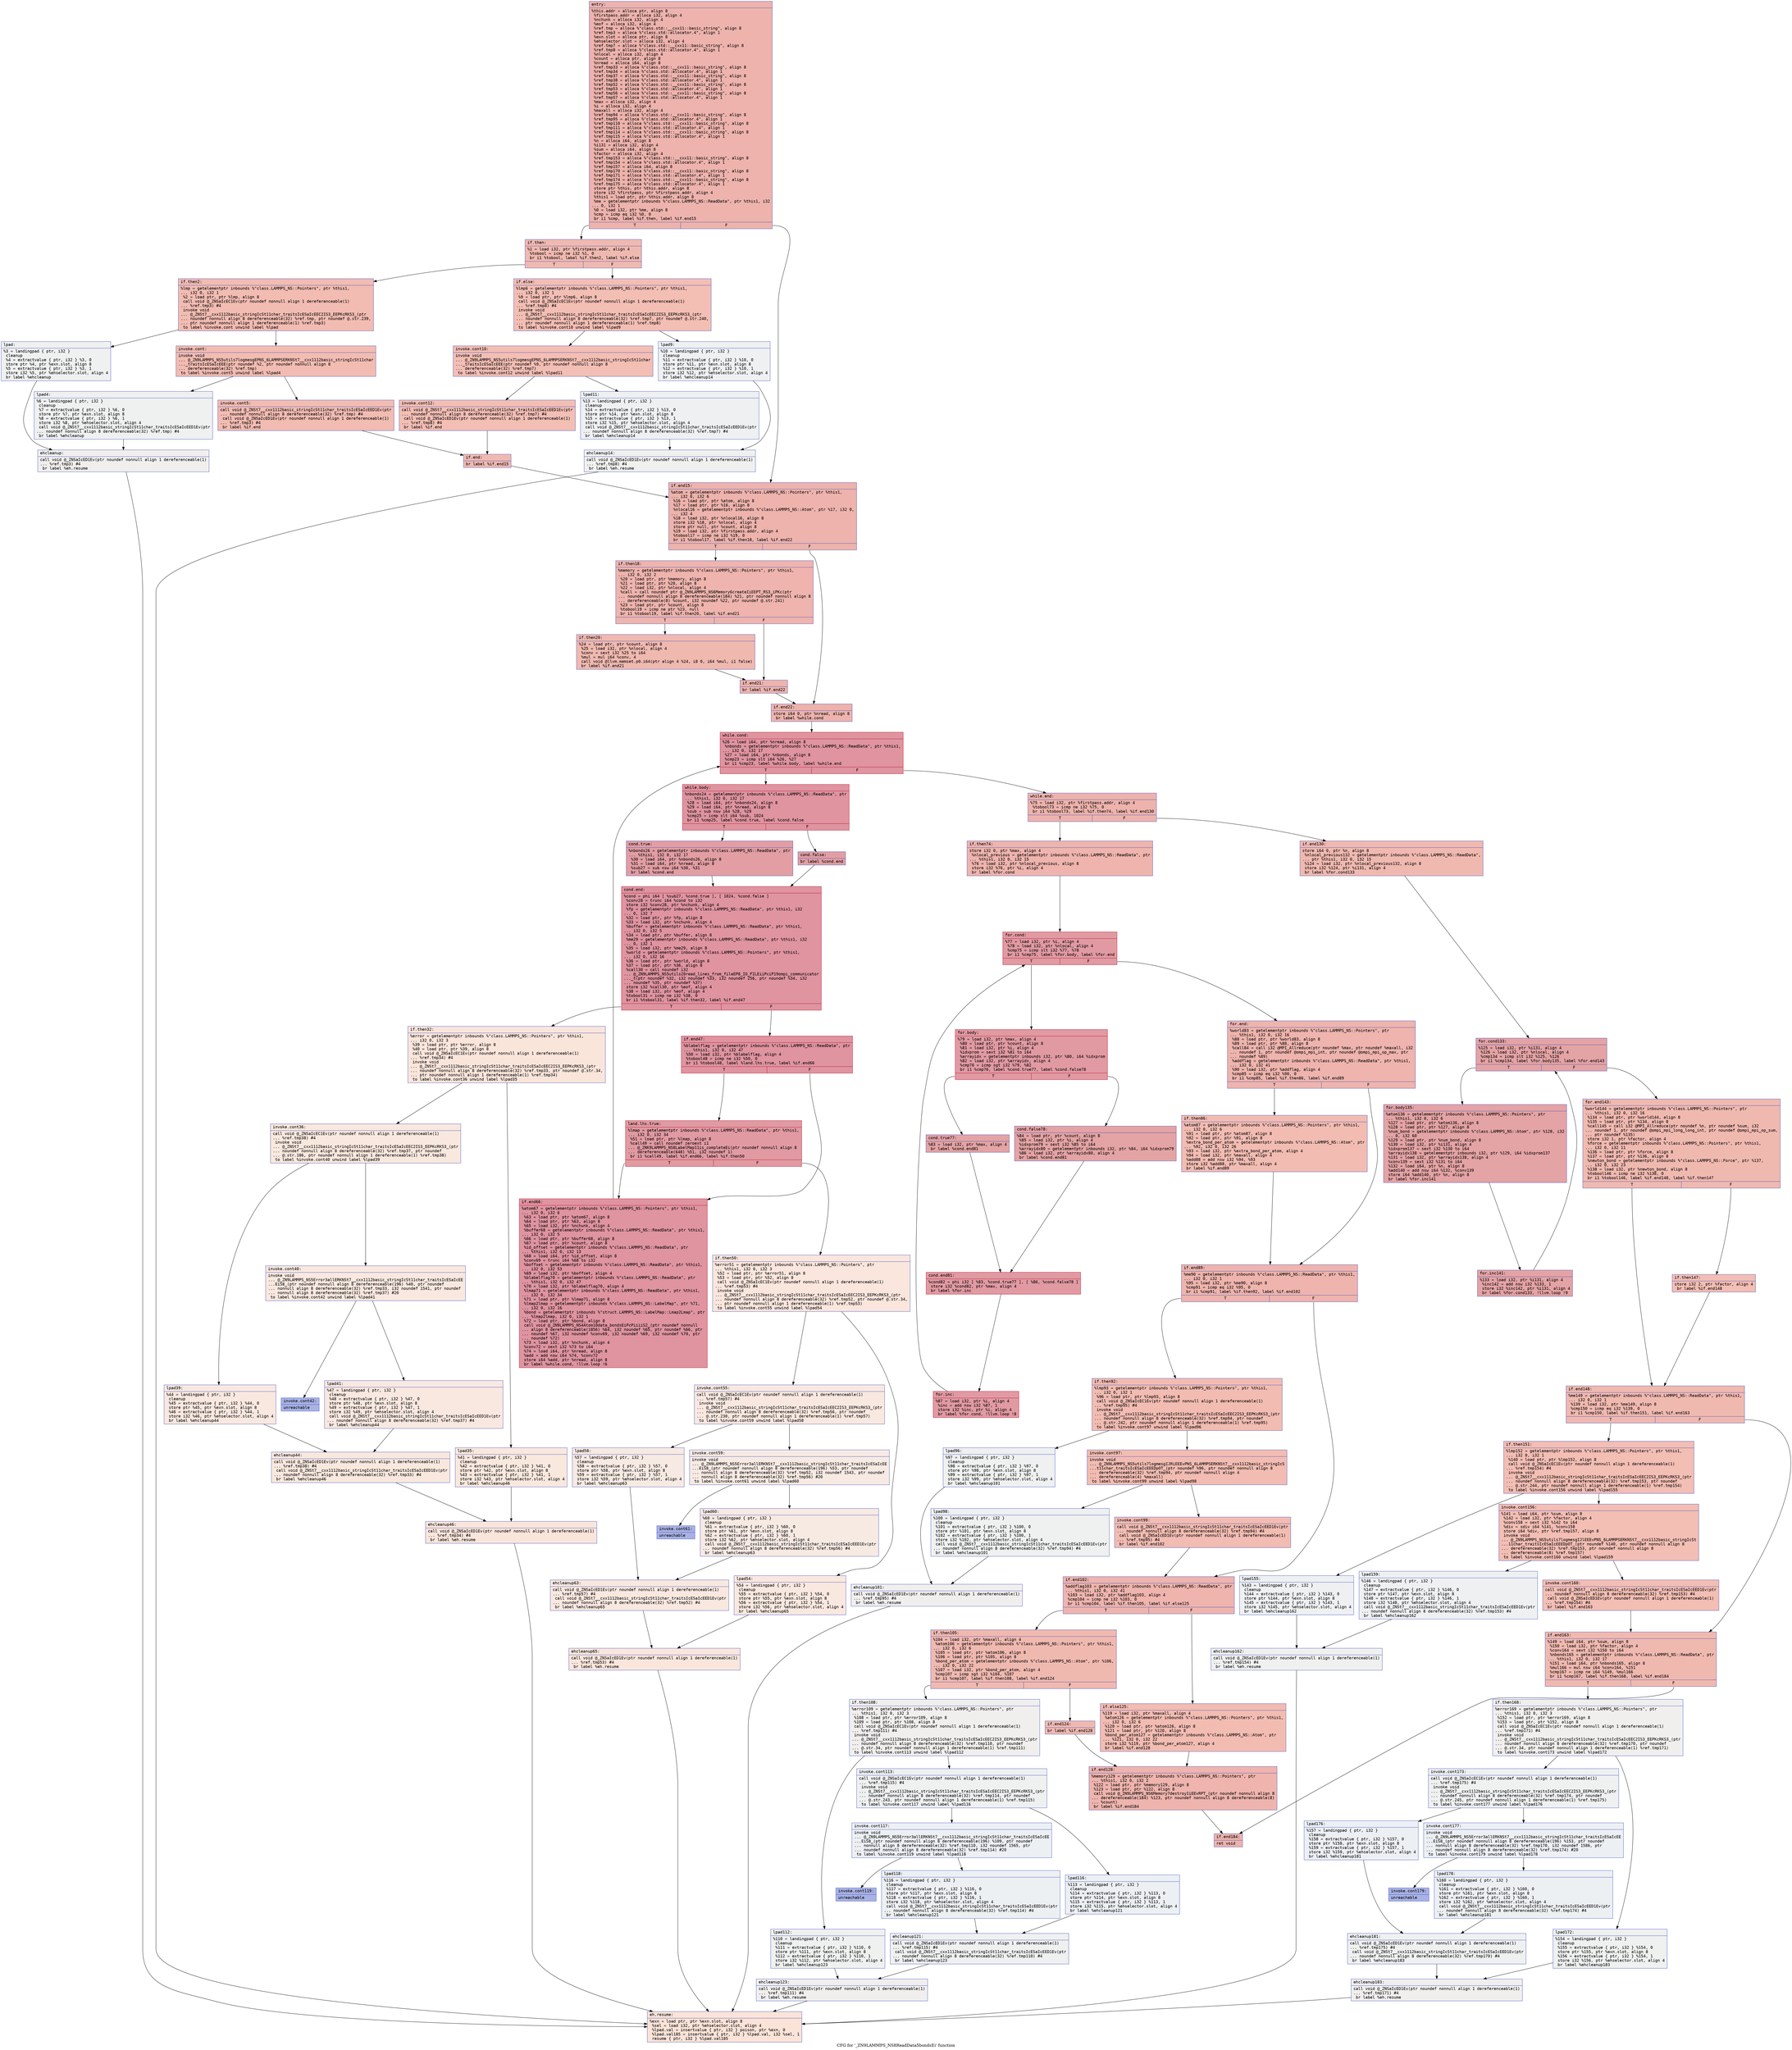 digraph "CFG for '_ZN9LAMMPS_NS8ReadData5bondsEi' function" {
	label="CFG for '_ZN9LAMMPS_NS8ReadData5bondsEi' function";

	Node0x55c7e07e74e0 [shape=record,color="#3d50c3ff", style=filled, fillcolor="#d6524470" fontname="Courier",label="{entry:\l|  %this.addr = alloca ptr, align 8\l  %firstpass.addr = alloca i32, align 4\l  %nchunk = alloca i32, align 4\l  %eof = alloca i32, align 4\l  %ref.tmp = alloca %\"class.std::__cxx11::basic_string\", align 8\l  %ref.tmp3 = alloca %\"class.std::allocator.4\", align 1\l  %exn.slot = alloca ptr, align 8\l  %ehselector.slot = alloca i32, align 4\l  %ref.tmp7 = alloca %\"class.std::__cxx11::basic_string\", align 8\l  %ref.tmp8 = alloca %\"class.std::allocator.4\", align 1\l  %nlocal = alloca i32, align 4\l  %count = alloca ptr, align 8\l  %nread = alloca i64, align 8\l  %ref.tmp33 = alloca %\"class.std::__cxx11::basic_string\", align 8\l  %ref.tmp34 = alloca %\"class.std::allocator.4\", align 1\l  %ref.tmp37 = alloca %\"class.std::__cxx11::basic_string\", align 8\l  %ref.tmp38 = alloca %\"class.std::allocator.4\", align 1\l  %ref.tmp52 = alloca %\"class.std::__cxx11::basic_string\", align 8\l  %ref.tmp53 = alloca %\"class.std::allocator.4\", align 1\l  %ref.tmp56 = alloca %\"class.std::__cxx11::basic_string\", align 8\l  %ref.tmp57 = alloca %\"class.std::allocator.4\", align 1\l  %max = alloca i32, align 4\l  %i = alloca i32, align 4\l  %maxall = alloca i32, align 4\l  %ref.tmp94 = alloca %\"class.std::__cxx11::basic_string\", align 8\l  %ref.tmp95 = alloca %\"class.std::allocator.4\", align 1\l  %ref.tmp110 = alloca %\"class.std::__cxx11::basic_string\", align 8\l  %ref.tmp111 = alloca %\"class.std::allocator.4\", align 1\l  %ref.tmp114 = alloca %\"class.std::__cxx11::basic_string\", align 8\l  %ref.tmp115 = alloca %\"class.std::allocator.4\", align 1\l  %n = alloca i64, align 8\l  %i131 = alloca i32, align 4\l  %sum = alloca i64, align 8\l  %factor = alloca i32, align 4\l  %ref.tmp153 = alloca %\"class.std::__cxx11::basic_string\", align 8\l  %ref.tmp154 = alloca %\"class.std::allocator.4\", align 1\l  %ref.tmp157 = alloca i64, align 8\l  %ref.tmp170 = alloca %\"class.std::__cxx11::basic_string\", align 8\l  %ref.tmp171 = alloca %\"class.std::allocator.4\", align 1\l  %ref.tmp174 = alloca %\"class.std::__cxx11::basic_string\", align 8\l  %ref.tmp175 = alloca %\"class.std::allocator.4\", align 1\l  store ptr %this, ptr %this.addr, align 8\l  store i32 %firstpass, ptr %firstpass.addr, align 4\l  %this1 = load ptr, ptr %this.addr, align 8\l  %me = getelementptr inbounds %\"class.LAMMPS_NS::ReadData\", ptr %this1, i32\l... 0, i32 1\l  %0 = load i32, ptr %me, align 8\l  %cmp = icmp eq i32 %0, 0\l  br i1 %cmp, label %if.then, label %if.end15\l|{<s0>T|<s1>F}}"];
	Node0x55c7e07e74e0:s0 -> Node0x55c7e07e98a0[tooltip="entry -> if.then\nProbability 37.50%" ];
	Node0x55c7e07e74e0:s1 -> Node0x55c7e07e9910[tooltip="entry -> if.end15\nProbability 62.50%" ];
	Node0x55c7e07e98a0 [shape=record,color="#3d50c3ff", style=filled, fillcolor="#de614d70" fontname="Courier",label="{if.then:\l|  %1 = load i32, ptr %firstpass.addr, align 4\l  %tobool = icmp ne i32 %1, 0\l  br i1 %tobool, label %if.then2, label %if.else\l|{<s0>T|<s1>F}}"];
	Node0x55c7e07e98a0:s0 -> Node0x55c7e07e8860[tooltip="if.then -> if.then2\nProbability 62.50%" ];
	Node0x55c7e07e98a0:s1 -> Node0x55c7e07e88e0[tooltip="if.then -> if.else\nProbability 37.50%" ];
	Node0x55c7e07e8860 [shape=record,color="#3d50c3ff", style=filled, fillcolor="#e1675170" fontname="Courier",label="{if.then2:\l|  %lmp = getelementptr inbounds %\"class.LAMMPS_NS::Pointers\", ptr %this1,\l... i32 0, i32 1\l  %2 = load ptr, ptr %lmp, align 8\l  call void @_ZNSaIcEC1Ev(ptr noundef nonnull align 1 dereferenceable(1)\l... %ref.tmp3) #4\l  invoke void\l... @_ZNSt7__cxx1112basic_stringIcSt11char_traitsIcESaIcEEC2IS3_EEPKcRKS3_(ptr\l... noundef nonnull align 8 dereferenceable(32) %ref.tmp, ptr noundef @.str.239,\l... ptr noundef nonnull align 1 dereferenceable(1) %ref.tmp3)\l          to label %invoke.cont unwind label %lpad\l}"];
	Node0x55c7e07e8860 -> Node0x55c7e07ea300[tooltip="if.then2 -> invoke.cont\nProbability 100.00%" ];
	Node0x55c7e07e8860 -> Node0x55c7e07ea350[tooltip="if.then2 -> lpad\nProbability 0.00%" ];
	Node0x55c7e07ea300 [shape=record,color="#3d50c3ff", style=filled, fillcolor="#e1675170" fontname="Courier",label="{invoke.cont:\l|  invoke void\l... @_ZN9LAMMPS_NS5utils7logmesgEPNS_6LAMMPSERKNSt7__cxx1112basic_stringIcSt11char\l..._traitsIcESaIcEEE(ptr noundef %2, ptr noundef nonnull align 8\l... dereferenceable(32) %ref.tmp)\l          to label %invoke.cont5 unwind label %lpad4\l}"];
	Node0x55c7e07ea300 -> Node0x55c7e07ea2b0[tooltip="invoke.cont -> invoke.cont5\nProbability 100.00%" ];
	Node0x55c7e07ea300 -> Node0x55c7e07ea610[tooltip="invoke.cont -> lpad4\nProbability 0.00%" ];
	Node0x55c7e07ea2b0 [shape=record,color="#3d50c3ff", style=filled, fillcolor="#e1675170" fontname="Courier",label="{invoke.cont5:\l|  call void @_ZNSt7__cxx1112basic_stringIcSt11char_traitsIcESaIcEED1Ev(ptr\l... noundef nonnull align 8 dereferenceable(32) %ref.tmp) #4\l  call void @_ZNSaIcED1Ev(ptr noundef nonnull align 1 dereferenceable(1)\l... %ref.tmp3) #4\l  br label %if.end\l}"];
	Node0x55c7e07ea2b0 -> Node0x55c7e07eaaa0[tooltip="invoke.cont5 -> if.end\nProbability 100.00%" ];
	Node0x55c7e07ea350 [shape=record,color="#3d50c3ff", style=filled, fillcolor="#dbdcde70" fontname="Courier",label="{lpad:\l|  %3 = landingpad \{ ptr, i32 \}\l          cleanup\l  %4 = extractvalue \{ ptr, i32 \} %3, 0\l  store ptr %4, ptr %exn.slot, align 8\l  %5 = extractvalue \{ ptr, i32 \} %3, 1\l  store i32 %5, ptr %ehselector.slot, align 4\l  br label %ehcleanup\l}"];
	Node0x55c7e07ea350 -> Node0x55c7e07eada0[tooltip="lpad -> ehcleanup\nProbability 100.00%" ];
	Node0x55c7e07ea610 [shape=record,color="#3d50c3ff", style=filled, fillcolor="#dbdcde70" fontname="Courier",label="{lpad4:\l|  %6 = landingpad \{ ptr, i32 \}\l          cleanup\l  %7 = extractvalue \{ ptr, i32 \} %6, 0\l  store ptr %7, ptr %exn.slot, align 8\l  %8 = extractvalue \{ ptr, i32 \} %6, 1\l  store i32 %8, ptr %ehselector.slot, align 4\l  call void @_ZNSt7__cxx1112basic_stringIcSt11char_traitsIcESaIcEED1Ev(ptr\l... noundef nonnull align 8 dereferenceable(32) %ref.tmp) #4\l  br label %ehcleanup\l}"];
	Node0x55c7e07ea610 -> Node0x55c7e07eada0[tooltip="lpad4 -> ehcleanup\nProbability 100.00%" ];
	Node0x55c7e07eada0 [shape=record,color="#3d50c3ff", style=filled, fillcolor="#e0dbd870" fontname="Courier",label="{ehcleanup:\l|  call void @_ZNSaIcED1Ev(ptr noundef nonnull align 1 dereferenceable(1)\l... %ref.tmp3) #4\l  br label %eh.resume\l}"];
	Node0x55c7e07eada0 -> Node0x55c7e07eb3b0[tooltip="ehcleanup -> eh.resume\nProbability 100.00%" ];
	Node0x55c7e07e88e0 [shape=record,color="#3d50c3ff", style=filled, fillcolor="#e36c5570" fontname="Courier",label="{if.else:\l|  %lmp6 = getelementptr inbounds %\"class.LAMMPS_NS::Pointers\", ptr %this1,\l... i32 0, i32 1\l  %9 = load ptr, ptr %lmp6, align 8\l  call void @_ZNSaIcEC1Ev(ptr noundef nonnull align 1 dereferenceable(1)\l... %ref.tmp8) #4\l  invoke void\l... @_ZNSt7__cxx1112basic_stringIcSt11char_traitsIcESaIcEEC2IS3_EEPKcRKS3_(ptr\l... noundef nonnull align 8 dereferenceable(32) %ref.tmp7, ptr noundef @.str.240,\l... ptr noundef nonnull align 1 dereferenceable(1) %ref.tmp8)\l          to label %invoke.cont10 unwind label %lpad9\l}"];
	Node0x55c7e07e88e0 -> Node0x55c7e07eb730[tooltip="if.else -> invoke.cont10\nProbability 100.00%" ];
	Node0x55c7e07e88e0 -> Node0x55c7e07eb7b0[tooltip="if.else -> lpad9\nProbability 0.00%" ];
	Node0x55c7e07eb730 [shape=record,color="#3d50c3ff", style=filled, fillcolor="#e36c5570" fontname="Courier",label="{invoke.cont10:\l|  invoke void\l... @_ZN9LAMMPS_NS5utils7logmesgEPNS_6LAMMPSERKNSt7__cxx1112basic_stringIcSt11char\l..._traitsIcESaIcEEE(ptr noundef %9, ptr noundef nonnull align 8\l... dereferenceable(32) %ref.tmp7)\l          to label %invoke.cont12 unwind label %lpad11\l}"];
	Node0x55c7e07eb730 -> Node0x55c7e07eb6e0[tooltip="invoke.cont10 -> invoke.cont12\nProbability 100.00%" ];
	Node0x55c7e07eb730 -> Node0x55c7e07ebab0[tooltip="invoke.cont10 -> lpad11\nProbability 0.00%" ];
	Node0x55c7e07eb6e0 [shape=record,color="#3d50c3ff", style=filled, fillcolor="#e36c5570" fontname="Courier",label="{invoke.cont12:\l|  call void @_ZNSt7__cxx1112basic_stringIcSt11char_traitsIcESaIcEED1Ev(ptr\l... noundef nonnull align 8 dereferenceable(32) %ref.tmp7) #4\l  call void @_ZNSaIcED1Ev(ptr noundef nonnull align 1 dereferenceable(1)\l... %ref.tmp8) #4\l  br label %if.end\l}"];
	Node0x55c7e07eb6e0 -> Node0x55c7e07eaaa0[tooltip="invoke.cont12 -> if.end\nProbability 100.00%" ];
	Node0x55c7e07eb7b0 [shape=record,color="#3d50c3ff", style=filled, fillcolor="#d9dce170" fontname="Courier",label="{lpad9:\l|  %10 = landingpad \{ ptr, i32 \}\l          cleanup\l  %11 = extractvalue \{ ptr, i32 \} %10, 0\l  store ptr %11, ptr %exn.slot, align 8\l  %12 = extractvalue \{ ptr, i32 \} %10, 1\l  store i32 %12, ptr %ehselector.slot, align 4\l  br label %ehcleanup14\l}"];
	Node0x55c7e07eb7b0 -> Node0x55c7e07ec1d0[tooltip="lpad9 -> ehcleanup14\nProbability 100.00%" ];
	Node0x55c7e07ebab0 [shape=record,color="#3d50c3ff", style=filled, fillcolor="#d9dce170" fontname="Courier",label="{lpad11:\l|  %13 = landingpad \{ ptr, i32 \}\l          cleanup\l  %14 = extractvalue \{ ptr, i32 \} %13, 0\l  store ptr %14, ptr %exn.slot, align 8\l  %15 = extractvalue \{ ptr, i32 \} %13, 1\l  store i32 %15, ptr %ehselector.slot, align 4\l  call void @_ZNSt7__cxx1112basic_stringIcSt11char_traitsIcESaIcEED1Ev(ptr\l... noundef nonnull align 8 dereferenceable(32) %ref.tmp7) #4\l  br label %ehcleanup14\l}"];
	Node0x55c7e07ebab0 -> Node0x55c7e07ec1d0[tooltip="lpad11 -> ehcleanup14\nProbability 100.00%" ];
	Node0x55c7e07ec1d0 [shape=record,color="#3d50c3ff", style=filled, fillcolor="#dedcdb70" fontname="Courier",label="{ehcleanup14:\l|  call void @_ZNSaIcED1Ev(ptr noundef nonnull align 1 dereferenceable(1)\l... %ref.tmp8) #4\l  br label %eh.resume\l}"];
	Node0x55c7e07ec1d0 -> Node0x55c7e07eb3b0[tooltip="ehcleanup14 -> eh.resume\nProbability 100.00%" ];
	Node0x55c7e07eaaa0 [shape=record,color="#3d50c3ff", style=filled, fillcolor="#de614d70" fontname="Courier",label="{if.end:\l|  br label %if.end15\l}"];
	Node0x55c7e07eaaa0 -> Node0x55c7e07e9910[tooltip="if.end -> if.end15\nProbability 100.00%" ];
	Node0x55c7e07e9910 [shape=record,color="#3d50c3ff", style=filled, fillcolor="#d6524470" fontname="Courier",label="{if.end15:\l|  %atom = getelementptr inbounds %\"class.LAMMPS_NS::Pointers\", ptr %this1,\l... i32 0, i32 6\l  %16 = load ptr, ptr %atom, align 8\l  %17 = load ptr, ptr %16, align 8\l  %nlocal16 = getelementptr inbounds %\"class.LAMMPS_NS::Atom\", ptr %17, i32 0,\l... i32 4\l  %18 = load i32, ptr %nlocal16, align 8\l  store i32 %18, ptr %nlocal, align 4\l  store ptr null, ptr %count, align 8\l  %19 = load i32, ptr %firstpass.addr, align 4\l  %tobool17 = icmp ne i32 %19, 0\l  br i1 %tobool17, label %if.then18, label %if.end22\l|{<s0>T|<s1>F}}"];
	Node0x55c7e07e9910:s0 -> Node0x55c7e07ecde0[tooltip="if.end15 -> if.then18\nProbability 62.50%" ];
	Node0x55c7e07e9910:s1 -> Node0x55c7e07ece60[tooltip="if.end15 -> if.end22\nProbability 37.50%" ];
	Node0x55c7e07ecde0 [shape=record,color="#3d50c3ff", style=filled, fillcolor="#d8564670" fontname="Courier",label="{if.then18:\l|  %memory = getelementptr inbounds %\"class.LAMMPS_NS::Pointers\", ptr %this1,\l... i32 0, i32 2\l  %20 = load ptr, ptr %memory, align 8\l  %21 = load ptr, ptr %20, align 8\l  %22 = load i32, ptr %nlocal, align 4\l  %call = call noundef ptr @_ZN9LAMMPS_NS6Memory6createIiEEPT_RS3_iPKc(ptr\l... noundef nonnull align 8 dereferenceable(184) %21, ptr noundef nonnull align 8\l... dereferenceable(8) %count, i32 noundef %22, ptr noundef @.str.241)\l  %23 = load ptr, ptr %count, align 8\l  %tobool19 = icmp ne ptr %23, null\l  br i1 %tobool19, label %if.then20, label %if.end21\l|{<s0>T|<s1>F}}"];
	Node0x55c7e07ecde0:s0 -> Node0x55c7e07ed580[tooltip="if.then18 -> if.then20\nProbability 62.50%" ];
	Node0x55c7e07ecde0:s1 -> Node0x55c7e07ed600[tooltip="if.then18 -> if.end21\nProbability 37.50%" ];
	Node0x55c7e07ed580 [shape=record,color="#3d50c3ff", style=filled, fillcolor="#de614d70" fontname="Courier",label="{if.then20:\l|  %24 = load ptr, ptr %count, align 8\l  %25 = load i32, ptr %nlocal, align 4\l  %conv = sext i32 %25 to i64\l  %mul = mul i64 %conv, 4\l  call void @llvm.memset.p0.i64(ptr align 4 %24, i8 0, i64 %mul, i1 false)\l  br label %if.end21\l}"];
	Node0x55c7e07ed580 -> Node0x55c7e07ed600[tooltip="if.then20 -> if.end21\nProbability 100.00%" ];
	Node0x55c7e07ed600 [shape=record,color="#3d50c3ff", style=filled, fillcolor="#d8564670" fontname="Courier",label="{if.end21:\l|  br label %if.end22\l}"];
	Node0x55c7e07ed600 -> Node0x55c7e07ece60[tooltip="if.end21 -> if.end22\nProbability 100.00%" ];
	Node0x55c7e07ece60 [shape=record,color="#3d50c3ff", style=filled, fillcolor="#d6524470" fontname="Courier",label="{if.end22:\l|  store i64 0, ptr %nread, align 8\l  br label %while.cond\l}"];
	Node0x55c7e07ece60 -> Node0x55c7e07eddf0[tooltip="if.end22 -> while.cond\nProbability 100.00%" ];
	Node0x55c7e07eddf0 [shape=record,color="#b70d28ff", style=filled, fillcolor="#b70d2870" fontname="Courier",label="{while.cond:\l|  %26 = load i64, ptr %nread, align 8\l  %nbonds = getelementptr inbounds %\"class.LAMMPS_NS::ReadData\", ptr %this1,\l... i32 0, i32 17\l  %27 = load i64, ptr %nbonds, align 8\l  %cmp23 = icmp slt i64 %26, %27\l  br i1 %cmp23, label %while.body, label %while.end\l|{<s0>T|<s1>F}}"];
	Node0x55c7e07eddf0:s0 -> Node0x55c7e07ee120[tooltip="while.cond -> while.body\nProbability 96.88%" ];
	Node0x55c7e07eddf0:s1 -> Node0x55c7e07ee170[tooltip="while.cond -> while.end\nProbability 3.12%" ];
	Node0x55c7e07ee120 [shape=record,color="#b70d28ff", style=filled, fillcolor="#b70d2870" fontname="Courier",label="{while.body:\l|  %nbonds24 = getelementptr inbounds %\"class.LAMMPS_NS::ReadData\", ptr\l... %this1, i32 0, i32 17\l  %28 = load i64, ptr %nbonds24, align 8\l  %29 = load i64, ptr %nread, align 8\l  %sub = sub nsw i64 %28, %29\l  %cmp25 = icmp slt i64 %sub, 1024\l  br i1 %cmp25, label %cond.true, label %cond.false\l|{<s0>T|<s1>F}}"];
	Node0x55c7e07ee120:s0 -> Node0x55c7e07ee5f0[tooltip="while.body -> cond.true\nProbability 50.00%" ];
	Node0x55c7e07ee120:s1 -> Node0x55c7e07ee670[tooltip="while.body -> cond.false\nProbability 50.00%" ];
	Node0x55c7e07ee5f0 [shape=record,color="#3d50c3ff", style=filled, fillcolor="#be242e70" fontname="Courier",label="{cond.true:\l|  %nbonds26 = getelementptr inbounds %\"class.LAMMPS_NS::ReadData\", ptr\l... %this1, i32 0, i32 17\l  %30 = load i64, ptr %nbonds26, align 8\l  %31 = load i64, ptr %nread, align 8\l  %sub27 = sub nsw i64 %30, %31\l  br label %cond.end\l}"];
	Node0x55c7e07ee5f0 -> Node0x55c7e07eeaa0[tooltip="cond.true -> cond.end\nProbability 100.00%" ];
	Node0x55c7e07ee670 [shape=record,color="#3d50c3ff", style=filled, fillcolor="#be242e70" fontname="Courier",label="{cond.false:\l|  br label %cond.end\l}"];
	Node0x55c7e07ee670 -> Node0x55c7e07eeaa0[tooltip="cond.false -> cond.end\nProbability 100.00%" ];
	Node0x55c7e07eeaa0 [shape=record,color="#b70d28ff", style=filled, fillcolor="#b70d2870" fontname="Courier",label="{cond.end:\l|  %cond = phi i64 [ %sub27, %cond.true ], [ 1024, %cond.false ]\l  %conv28 = trunc i64 %cond to i32\l  store i32 %conv28, ptr %nchunk, align 4\l  %fp = getelementptr inbounds %\"class.LAMMPS_NS::ReadData\", ptr %this1, i32\l... 0, i32 7\l  %32 = load ptr, ptr %fp, align 8\l  %33 = load i32, ptr %nchunk, align 4\l  %buffer = getelementptr inbounds %\"class.LAMMPS_NS::ReadData\", ptr %this1,\l... i32 0, i32 5\l  %34 = load ptr, ptr %buffer, align 8\l  %me29 = getelementptr inbounds %\"class.LAMMPS_NS::ReadData\", ptr %this1, i32\l... 0, i32 1\l  %35 = load i32, ptr %me29, align 8\l  %world = getelementptr inbounds %\"class.LAMMPS_NS::Pointers\", ptr %this1,\l... i32 0, i32 16\l  %36 = load ptr, ptr %world, align 8\l  %37 = load ptr, ptr %36, align 8\l  %call30 = call noundef i32\l... @_ZN9LAMMPS_NS5utils20read_lines_from_fileEP8_IO_FILEiiPciP19ompi_communicator\l..._t(ptr noundef %32, i32 noundef %33, i32 noundef 256, ptr noundef %34, i32\l... noundef %35, ptr noundef %37)\l  store i32 %call30, ptr %eof, align 4\l  %38 = load i32, ptr %eof, align 4\l  %tobool31 = icmp ne i32 %38, 0\l  br i1 %tobool31, label %if.then32, label %if.end47\l|{<s0>T|<s1>F}}"];
	Node0x55c7e07eeaa0:s0 -> Node0x55c7e07e9f00[tooltip="cond.end -> if.then32\nProbability 0.00%" ];
	Node0x55c7e07eeaa0:s1 -> Node0x55c7e07efef0[tooltip="cond.end -> if.end47\nProbability 100.00%" ];
	Node0x55c7e07e9f00 [shape=record,color="#3d50c3ff", style=filled, fillcolor="#f4c5ad70" fontname="Courier",label="{if.then32:\l|  %error = getelementptr inbounds %\"class.LAMMPS_NS::Pointers\", ptr %this1,\l... i32 0, i32 3\l  %39 = load ptr, ptr %error, align 8\l  %40 = load ptr, ptr %39, align 8\l  call void @_ZNSaIcEC1Ev(ptr noundef nonnull align 1 dereferenceable(1)\l... %ref.tmp34) #4\l  invoke void\l... @_ZNSt7__cxx1112basic_stringIcSt11char_traitsIcESaIcEEC2IS3_EEPKcRKS3_(ptr\l... noundef nonnull align 8 dereferenceable(32) %ref.tmp33, ptr noundef @.str.34,\l... ptr noundef nonnull align 1 dereferenceable(1) %ref.tmp34)\l          to label %invoke.cont36 unwind label %lpad35\l}"];
	Node0x55c7e07e9f00 -> Node0x55c7e07f0330[tooltip="if.then32 -> invoke.cont36\nProbability 50.00%" ];
	Node0x55c7e07e9f00 -> Node0x55c7e07f03b0[tooltip="if.then32 -> lpad35\nProbability 50.00%" ];
	Node0x55c7e07f0330 [shape=record,color="#3d50c3ff", style=filled, fillcolor="#f2cab570" fontname="Courier",label="{invoke.cont36:\l|  call void @_ZNSaIcEC1Ev(ptr noundef nonnull align 1 dereferenceable(1)\l... %ref.tmp38) #4\l  invoke void\l... @_ZNSt7__cxx1112basic_stringIcSt11char_traitsIcESaIcEEC2IS3_EEPKcRKS3_(ptr\l... noundef nonnull align 8 dereferenceable(32) %ref.tmp37, ptr noundef\l... @.str.186, ptr noundef nonnull align 1 dereferenceable(1) %ref.tmp38)\l          to label %invoke.cont40 unwind label %lpad39\l}"];
	Node0x55c7e07f0330 -> Node0x55c7e07f0730[tooltip="invoke.cont36 -> invoke.cont40\nProbability 50.00%" ];
	Node0x55c7e07f0330 -> Node0x55c7e07f0780[tooltip="invoke.cont36 -> lpad39\nProbability 50.00%" ];
	Node0x55c7e07f0730 [shape=record,color="#3d50c3ff", style=filled, fillcolor="#f1ccb870" fontname="Courier",label="{invoke.cont40:\l|  invoke void\l... @_ZN9LAMMPS_NS5Error3allERKNSt7__cxx1112basic_stringIcSt11char_traitsIcESaIcEE\l...EiS8_(ptr noundef nonnull align 8 dereferenceable(196) %40, ptr noundef\l... nonnull align 8 dereferenceable(32) %ref.tmp33, i32 noundef 1541, ptr noundef\l... nonnull align 8 dereferenceable(32) %ref.tmp37) #20\l          to label %invoke.cont42 unwind label %lpad41\l}"];
	Node0x55c7e07f0730 -> Node0x55c7e07f06e0[tooltip="invoke.cont40 -> invoke.cont42\nProbability 0.00%" ];
	Node0x55c7e07f0730 -> Node0x55c7e07f0aa0[tooltip="invoke.cont40 -> lpad41\nProbability 100.00%" ];
	Node0x55c7e07f06e0 [shape=record,color="#3d50c3ff", style=filled, fillcolor="#3d50c370" fontname="Courier",label="{invoke.cont42:\l|  unreachable\l}"];
	Node0x55c7e07f03b0 [shape=record,color="#3d50c3ff", style=filled, fillcolor="#f2cab570" fontname="Courier",label="{lpad35:\l|  %41 = landingpad \{ ptr, i32 \}\l          cleanup\l  %42 = extractvalue \{ ptr, i32 \} %41, 0\l  store ptr %42, ptr %exn.slot, align 8\l  %43 = extractvalue \{ ptr, i32 \} %41, 1\l  store i32 %43, ptr %ehselector.slot, align 4\l  br label %ehcleanup46\l}"];
	Node0x55c7e07f03b0 -> Node0x55c7e07f1060[tooltip="lpad35 -> ehcleanup46\nProbability 100.00%" ];
	Node0x55c7e07f0780 [shape=record,color="#3d50c3ff", style=filled, fillcolor="#f1ccb870" fontname="Courier",label="{lpad39:\l|  %44 = landingpad \{ ptr, i32 \}\l          cleanup\l  %45 = extractvalue \{ ptr, i32 \} %44, 0\l  store ptr %45, ptr %exn.slot, align 8\l  %46 = extractvalue \{ ptr, i32 \} %44, 1\l  store i32 %46, ptr %ehselector.slot, align 4\l  br label %ehcleanup44\l}"];
	Node0x55c7e07f0780 -> Node0x55c7e07f13b0[tooltip="lpad39 -> ehcleanup44\nProbability 100.00%" ];
	Node0x55c7e07f0aa0 [shape=record,color="#3d50c3ff", style=filled, fillcolor="#f1ccb870" fontname="Courier",label="{lpad41:\l|  %47 = landingpad \{ ptr, i32 \}\l          cleanup\l  %48 = extractvalue \{ ptr, i32 \} %47, 0\l  store ptr %48, ptr %exn.slot, align 8\l  %49 = extractvalue \{ ptr, i32 \} %47, 1\l  store i32 %49, ptr %ehselector.slot, align 4\l  call void @_ZNSt7__cxx1112basic_stringIcSt11char_traitsIcESaIcEED1Ev(ptr\l... noundef nonnull align 8 dereferenceable(32) %ref.tmp37) #4\l  br label %ehcleanup44\l}"];
	Node0x55c7e07f0aa0 -> Node0x55c7e07f13b0[tooltip="lpad41 -> ehcleanup44\nProbability 100.00%" ];
	Node0x55c7e07f13b0 [shape=record,color="#3d50c3ff", style=filled, fillcolor="#f2cab570" fontname="Courier",label="{ehcleanup44:\l|  call void @_ZNSaIcED1Ev(ptr noundef nonnull align 1 dereferenceable(1)\l... %ref.tmp38) #4\l  call void @_ZNSt7__cxx1112basic_stringIcSt11char_traitsIcESaIcEED1Ev(ptr\l... noundef nonnull align 8 dereferenceable(32) %ref.tmp33) #4\l  br label %ehcleanup46\l}"];
	Node0x55c7e07f13b0 -> Node0x55c7e07f1060[tooltip="ehcleanup44 -> ehcleanup46\nProbability 100.00%" ];
	Node0x55c7e07f1060 [shape=record,color="#3d50c3ff", style=filled, fillcolor="#f4c5ad70" fontname="Courier",label="{ehcleanup46:\l|  call void @_ZNSaIcED1Ev(ptr noundef nonnull align 1 dereferenceable(1)\l... %ref.tmp34) #4\l  br label %eh.resume\l}"];
	Node0x55c7e07f1060 -> Node0x55c7e07eb3b0[tooltip="ehcleanup46 -> eh.resume\nProbability 100.00%" ];
	Node0x55c7e07efef0 [shape=record,color="#b70d28ff", style=filled, fillcolor="#b70d2870" fontname="Courier",label="{if.end47:\l|  %blabelflag = getelementptr inbounds %\"class.LAMMPS_NS::ReadData\", ptr\l... %this1, i32 0, i32 47\l  %50 = load i32, ptr %blabelflag, align 4\l  %tobool48 = icmp ne i32 %50, 0\l  br i1 %tobool48, label %land.lhs.true, label %if.end66\l|{<s0>T|<s1>F}}"];
	Node0x55c7e07efef0:s0 -> Node0x55c7e07f26e0[tooltip="if.end47 -> land.lhs.true\nProbability 62.50%" ];
	Node0x55c7e07efef0:s1 -> Node0x55c7e07f2760[tooltip="if.end47 -> if.end66\nProbability 37.50%" ];
	Node0x55c7e07f26e0 [shape=record,color="#b70d28ff", style=filled, fillcolor="#bb1b2c70" fontname="Courier",label="{land.lhs.true:\l|  %lmap = getelementptr inbounds %\"class.LAMMPS_NS::ReadData\", ptr %this1,\l... i32 0, i32 34\l  %51 = load ptr, ptr %lmap, align 8\l  %call49 = call noundef zeroext i1\l... @_ZNK9LAMMPS_NS8LabelMap11is_completeEi(ptr noundef nonnull align 8\l... dereferenceable(648) %51, i32 noundef 1)\l  br i1 %call49, label %if.end66, label %if.then50\l|{<s0>T|<s1>F}}"];
	Node0x55c7e07f26e0:s0 -> Node0x55c7e07f2760[tooltip="land.lhs.true -> if.end66\nProbability 100.00%" ];
	Node0x55c7e07f26e0:s1 -> Node0x55c7e07f2b80[tooltip="land.lhs.true -> if.then50\nProbability 0.00%" ];
	Node0x55c7e07f2b80 [shape=record,color="#3d50c3ff", style=filled, fillcolor="#f3c7b170" fontname="Courier",label="{if.then50:\l|  %error51 = getelementptr inbounds %\"class.LAMMPS_NS::Pointers\", ptr\l... %this1, i32 0, i32 3\l  %52 = load ptr, ptr %error51, align 8\l  %53 = load ptr, ptr %52, align 8\l  call void @_ZNSaIcEC1Ev(ptr noundef nonnull align 1 dereferenceable(1)\l... %ref.tmp53) #4\l  invoke void\l... @_ZNSt7__cxx1112basic_stringIcSt11char_traitsIcESaIcEEC2IS3_EEPKcRKS3_(ptr\l... noundef nonnull align 8 dereferenceable(32) %ref.tmp52, ptr noundef @.str.34,\l... ptr noundef nonnull align 1 dereferenceable(1) %ref.tmp53)\l          to label %invoke.cont55 unwind label %lpad54\l}"];
	Node0x55c7e07f2b80 -> Node0x55c7e07f2fc0[tooltip="if.then50 -> invoke.cont55\nProbability 50.00%" ];
	Node0x55c7e07f2b80 -> Node0x55c7e07f3010[tooltip="if.then50 -> lpad54\nProbability 50.00%" ];
	Node0x55c7e07f2fc0 [shape=record,color="#3d50c3ff", style=filled, fillcolor="#f1ccb870" fontname="Courier",label="{invoke.cont55:\l|  call void @_ZNSaIcEC1Ev(ptr noundef nonnull align 1 dereferenceable(1)\l... %ref.tmp57) #4\l  invoke void\l... @_ZNSt7__cxx1112basic_stringIcSt11char_traitsIcESaIcEEC2IS3_EEPKcRKS3_(ptr\l... noundef nonnull align 8 dereferenceable(32) %ref.tmp56, ptr noundef\l... @.str.230, ptr noundef nonnull align 1 dereferenceable(1) %ref.tmp57)\l          to label %invoke.cont59 unwind label %lpad58\l}"];
	Node0x55c7e07f2fc0 -> Node0x55c7e07f3330[tooltip="invoke.cont55 -> invoke.cont59\nProbability 50.00%" ];
	Node0x55c7e07f2fc0 -> Node0x55c7e07f3380[tooltip="invoke.cont55 -> lpad58\nProbability 50.00%" ];
	Node0x55c7e07f3330 [shape=record,color="#3d50c3ff", style=filled, fillcolor="#eed0c070" fontname="Courier",label="{invoke.cont59:\l|  invoke void\l... @_ZN9LAMMPS_NS5Error3allERKNSt7__cxx1112basic_stringIcSt11char_traitsIcESaIcEE\l...EiS8_(ptr noundef nonnull align 8 dereferenceable(196) %53, ptr noundef\l... nonnull align 8 dereferenceable(32) %ref.tmp52, i32 noundef 1543, ptr noundef\l... nonnull align 8 dereferenceable(32) %ref.tmp56) #20\l          to label %invoke.cont61 unwind label %lpad60\l}"];
	Node0x55c7e07f3330 -> Node0x55c7e07f32e0[tooltip="invoke.cont59 -> invoke.cont61\nProbability 0.00%" ];
	Node0x55c7e07f3330 -> Node0x55c7e07f3640[tooltip="invoke.cont59 -> lpad60\nProbability 100.00%" ];
	Node0x55c7e07f32e0 [shape=record,color="#3d50c3ff", style=filled, fillcolor="#3d50c370" fontname="Courier",label="{invoke.cont61:\l|  unreachable\l}"];
	Node0x55c7e07f3010 [shape=record,color="#3d50c3ff", style=filled, fillcolor="#f1ccb870" fontname="Courier",label="{lpad54:\l|  %54 = landingpad \{ ptr, i32 \}\l          cleanup\l  %55 = extractvalue \{ ptr, i32 \} %54, 0\l  store ptr %55, ptr %exn.slot, align 8\l  %56 = extractvalue \{ ptr, i32 \} %54, 1\l  store i32 %56, ptr %ehselector.slot, align 4\l  br label %ehcleanup65\l}"];
	Node0x55c7e07f3010 -> Node0x55c7e07f3c00[tooltip="lpad54 -> ehcleanup65\nProbability 100.00%" ];
	Node0x55c7e07f3380 [shape=record,color="#3d50c3ff", style=filled, fillcolor="#eed0c070" fontname="Courier",label="{lpad58:\l|  %57 = landingpad \{ ptr, i32 \}\l          cleanup\l  %58 = extractvalue \{ ptr, i32 \} %57, 0\l  store ptr %58, ptr %exn.slot, align 8\l  %59 = extractvalue \{ ptr, i32 \} %57, 1\l  store i32 %59, ptr %ehselector.slot, align 4\l  br label %ehcleanup63\l}"];
	Node0x55c7e07f3380 -> Node0x55c7e07f3f50[tooltip="lpad58 -> ehcleanup63\nProbability 100.00%" ];
	Node0x55c7e07f3640 [shape=record,color="#3d50c3ff", style=filled, fillcolor="#eed0c070" fontname="Courier",label="{lpad60:\l|  %60 = landingpad \{ ptr, i32 \}\l          cleanup\l  %61 = extractvalue \{ ptr, i32 \} %60, 0\l  store ptr %61, ptr %exn.slot, align 8\l  %62 = extractvalue \{ ptr, i32 \} %60, 1\l  store i32 %62, ptr %ehselector.slot, align 4\l  call void @_ZNSt7__cxx1112basic_stringIcSt11char_traitsIcESaIcEED1Ev(ptr\l... noundef nonnull align 8 dereferenceable(32) %ref.tmp56) #4\l  br label %ehcleanup63\l}"];
	Node0x55c7e07f3640 -> Node0x55c7e07f3f50[tooltip="lpad60 -> ehcleanup63\nProbability 100.00%" ];
	Node0x55c7e07f3f50 [shape=record,color="#3d50c3ff", style=filled, fillcolor="#f1ccb870" fontname="Courier",label="{ehcleanup63:\l|  call void @_ZNSaIcED1Ev(ptr noundef nonnull align 1 dereferenceable(1)\l... %ref.tmp57) #4\l  call void @_ZNSt7__cxx1112basic_stringIcSt11char_traitsIcESaIcEED1Ev(ptr\l... noundef nonnull align 8 dereferenceable(32) %ref.tmp52) #4\l  br label %ehcleanup65\l}"];
	Node0x55c7e07f3f50 -> Node0x55c7e07f3c00[tooltip="ehcleanup63 -> ehcleanup65\nProbability 100.00%" ];
	Node0x55c7e07f3c00 [shape=record,color="#3d50c3ff", style=filled, fillcolor="#f3c7b170" fontname="Courier",label="{ehcleanup65:\l|  call void @_ZNSaIcED1Ev(ptr noundef nonnull align 1 dereferenceable(1)\l... %ref.tmp53) #4\l  br label %eh.resume\l}"];
	Node0x55c7e07f3c00 -> Node0x55c7e07eb3b0[tooltip="ehcleanup65 -> eh.resume\nProbability 100.00%" ];
	Node0x55c7e07f2760 [shape=record,color="#b70d28ff", style=filled, fillcolor="#b70d2870" fontname="Courier",label="{if.end66:\l|  %atom67 = getelementptr inbounds %\"class.LAMMPS_NS::Pointers\", ptr %this1,\l... i32 0, i32 6\l  %63 = load ptr, ptr %atom67, align 8\l  %64 = load ptr, ptr %63, align 8\l  %65 = load i32, ptr %nchunk, align 4\l  %buffer68 = getelementptr inbounds %\"class.LAMMPS_NS::ReadData\", ptr %this1,\l... i32 0, i32 5\l  %66 = load ptr, ptr %buffer68, align 8\l  %67 = load ptr, ptr %count, align 8\l  %id_offset = getelementptr inbounds %\"class.LAMMPS_NS::ReadData\", ptr\l... %this1, i32 0, i32 13\l  %68 = load i64, ptr %id_offset, align 8\l  %conv69 = trunc i64 %68 to i32\l  %boffset = getelementptr inbounds %\"class.LAMMPS_NS::ReadData\", ptr %this1,\l... i32 0, i32 53\l  %69 = load i32, ptr %boffset, align 4\l  %blabelflag70 = getelementptr inbounds %\"class.LAMMPS_NS::ReadData\", ptr\l... %this1, i32 0, i32 47\l  %70 = load i32, ptr %blabelflag70, align 4\l  %lmap71 = getelementptr inbounds %\"class.LAMMPS_NS::ReadData\", ptr %this1,\l... i32 0, i32 34\l  %71 = load ptr, ptr %lmap71, align 8\l  %lmap2lmap = getelementptr inbounds %\"class.LAMMPS_NS::LabelMap\", ptr %71,\l... i32 0, i32 16\l  %bond = getelementptr inbounds %\"struct.LAMMPS_NS::LabelMap::Lmap2Lmap\", ptr\l... %lmap2lmap, i32 0, i32 1\l  %72 = load ptr, ptr %bond, align 8\l  call void @_ZN9LAMMPS_NS4Atom10data_bondsEiPcPiiiiS2_(ptr noundef nonnull\l... align 8 dereferenceable(1856) %64, i32 noundef %65, ptr noundef %66, ptr\l... noundef %67, i32 noundef %conv69, i32 noundef %69, i32 noundef %70, ptr\l... noundef %72)\l  %73 = load i32, ptr %nchunk, align 4\l  %conv72 = sext i32 %73 to i64\l  %74 = load i64, ptr %nread, align 8\l  %add = add nsw i64 %74, %conv72\l  store i64 %add, ptr %nread, align 8\l  br label %while.cond, !llvm.loop !6\l}"];
	Node0x55c7e07f2760 -> Node0x55c7e07eddf0[tooltip="if.end66 -> while.cond\nProbability 100.00%" ];
	Node0x55c7e07ee170 [shape=record,color="#3d50c3ff", style=filled, fillcolor="#d6524470" fontname="Courier",label="{while.end:\l|  %75 = load i32, ptr %firstpass.addr, align 4\l  %tobool73 = icmp ne i32 %75, 0\l  br i1 %tobool73, label %if.then74, label %if.end130\l|{<s0>T|<s1>F}}"];
	Node0x55c7e07ee170:s0 -> Node0x55c7e07f5d20[tooltip="while.end -> if.then74\nProbability 62.50%" ];
	Node0x55c7e07ee170:s1 -> Node0x55c7e07f5da0[tooltip="while.end -> if.end130\nProbability 37.50%" ];
	Node0x55c7e07f5d20 [shape=record,color="#3d50c3ff", style=filled, fillcolor="#d8564670" fontname="Courier",label="{if.then74:\l|  store i32 0, ptr %max, align 4\l  %nlocal_previous = getelementptr inbounds %\"class.LAMMPS_NS::ReadData\", ptr\l... %this1, i32 0, i32 15\l  %76 = load i32, ptr %nlocal_previous, align 8\l  store i32 %76, ptr %i, align 4\l  br label %for.cond\l}"];
	Node0x55c7e07f5d20 -> Node0x55c7e07f61b0[tooltip="if.then74 -> for.cond\nProbability 100.00%" ];
	Node0x55c7e07f61b0 [shape=record,color="#b70d28ff", style=filled, fillcolor="#bb1b2c70" fontname="Courier",label="{for.cond:\l|  %77 = load i32, ptr %i, align 4\l  %78 = load i32, ptr %nlocal, align 4\l  %cmp75 = icmp slt i32 %77, %78\l  br i1 %cmp75, label %for.body, label %for.end\l|{<s0>T|<s1>F}}"];
	Node0x55c7e07f61b0:s0 -> Node0x55c7e07f6420[tooltip="for.cond -> for.body\nProbability 96.88%" ];
	Node0x55c7e07f61b0:s1 -> Node0x55c7e07f64a0[tooltip="for.cond -> for.end\nProbability 3.12%" ];
	Node0x55c7e07f6420 [shape=record,color="#b70d28ff", style=filled, fillcolor="#bb1b2c70" fontname="Courier",label="{for.body:\l|  %79 = load i32, ptr %max, align 4\l  %80 = load ptr, ptr %count, align 8\l  %81 = load i32, ptr %i, align 4\l  %idxprom = sext i32 %81 to i64\l  %arrayidx = getelementptr inbounds i32, ptr %80, i64 %idxprom\l  %82 = load i32, ptr %arrayidx, align 4\l  %cmp76 = icmp sgt i32 %79, %82\l  br i1 %cmp76, label %cond.true77, label %cond.false78\l|{<s0>T|<s1>F}}"];
	Node0x55c7e07f6420:s0 -> Node0x55c7e07f69d0[tooltip="for.body -> cond.true77\nProbability 50.00%" ];
	Node0x55c7e07f6420:s1 -> Node0x55c7e07f6a50[tooltip="for.body -> cond.false78\nProbability 50.00%" ];
	Node0x55c7e07f69d0 [shape=record,color="#3d50c3ff", style=filled, fillcolor="#c32e3170" fontname="Courier",label="{cond.true77:\l|  %83 = load i32, ptr %max, align 4\l  br label %cond.end81\l}"];
	Node0x55c7e07f69d0 -> Node0x55c7e07f6c00[tooltip="cond.true77 -> cond.end81\nProbability 100.00%" ];
	Node0x55c7e07f6a50 [shape=record,color="#3d50c3ff", style=filled, fillcolor="#c32e3170" fontname="Courier",label="{cond.false78:\l|  %84 = load ptr, ptr %count, align 8\l  %85 = load i32, ptr %i, align 4\l  %idxprom79 = sext i32 %85 to i64\l  %arrayidx80 = getelementptr inbounds i32, ptr %84, i64 %idxprom79\l  %86 = load i32, ptr %arrayidx80, align 4\l  br label %cond.end81\l}"];
	Node0x55c7e07f6a50 -> Node0x55c7e07f6c00[tooltip="cond.false78 -> cond.end81\nProbability 100.00%" ];
	Node0x55c7e07f6c00 [shape=record,color="#b70d28ff", style=filled, fillcolor="#bb1b2c70" fontname="Courier",label="{cond.end81:\l|  %cond82 = phi i32 [ %83, %cond.true77 ], [ %86, %cond.false78 ]\l  store i32 %cond82, ptr %max, align 4\l  br label %for.inc\l}"];
	Node0x55c7e07f6c00 -> Node0x55c7e07f7110[tooltip="cond.end81 -> for.inc\nProbability 100.00%" ];
	Node0x55c7e07f7110 [shape=record,color="#b70d28ff", style=filled, fillcolor="#bb1b2c70" fontname="Courier",label="{for.inc:\l|  %87 = load i32, ptr %i, align 4\l  %inc = add nsw i32 %87, 1\l  store i32 %inc, ptr %i, align 4\l  br label %for.cond, !llvm.loop !8\l}"];
	Node0x55c7e07f7110 -> Node0x55c7e07f61b0[tooltip="for.inc -> for.cond\nProbability 100.00%" ];
	Node0x55c7e07f64a0 [shape=record,color="#3d50c3ff", style=filled, fillcolor="#d8564670" fontname="Courier",label="{for.end:\l|  %world83 = getelementptr inbounds %\"class.LAMMPS_NS::Pointers\", ptr\l... %this1, i32 0, i32 16\l  %88 = load ptr, ptr %world83, align 8\l  %89 = load ptr, ptr %88, align 8\l  %call84 = call i32 @MPI_Allreduce(ptr noundef %max, ptr noundef %maxall, i32\l... noundef 1, ptr noundef @ompi_mpi_int, ptr noundef @ompi_mpi_op_max, ptr\l... noundef %89)\l  %addflag = getelementptr inbounds %\"class.LAMMPS_NS::ReadData\", ptr %this1,\l... i32 0, i32 41\l  %90 = load i32, ptr %addflag, align 4\l  %cmp85 = icmp eq i32 %90, 0\l  br i1 %cmp85, label %if.then86, label %if.end89\l|{<s0>T|<s1>F}}"];
	Node0x55c7e07f64a0:s0 -> Node0x55c7e07f7bb0[tooltip="for.end -> if.then86\nProbability 37.50%" ];
	Node0x55c7e07f64a0:s1 -> Node0x55c7e07f7c00[tooltip="for.end -> if.end89\nProbability 62.50%" ];
	Node0x55c7e07f7bb0 [shape=record,color="#3d50c3ff", style=filled, fillcolor="#e1675170" fontname="Courier",label="{if.then86:\l|  %atom87 = getelementptr inbounds %\"class.LAMMPS_NS::Pointers\", ptr %this1,\l... i32 0, i32 6\l  %91 = load ptr, ptr %atom87, align 8\l  %92 = load ptr, ptr %91, align 8\l  %extra_bond_per_atom = getelementptr inbounds %\"class.LAMMPS_NS::Atom\", ptr\l... %92, i32 0, i32 26\l  %93 = load i32, ptr %extra_bond_per_atom, align 4\l  %94 = load i32, ptr %maxall, align 4\l  %add88 = add nsw i32 %94, %93\l  store i32 %add88, ptr %maxall, align 4\l  br label %if.end89\l}"];
	Node0x55c7e07f7bb0 -> Node0x55c7e07f7c00[tooltip="if.then86 -> if.end89\nProbability 100.00%" ];
	Node0x55c7e07f7c00 [shape=record,color="#3d50c3ff", style=filled, fillcolor="#d8564670" fontname="Courier",label="{if.end89:\l|  %me90 = getelementptr inbounds %\"class.LAMMPS_NS::ReadData\", ptr %this1,\l... i32 0, i32 1\l  %95 = load i32, ptr %me90, align 8\l  %cmp91 = icmp eq i32 %95, 0\l  br i1 %cmp91, label %if.then92, label %if.end102\l|{<s0>T|<s1>F}}"];
	Node0x55c7e07f7c00:s0 -> Node0x55c7e07f1540[tooltip="if.end89 -> if.then92\nProbability 37.50%" ];
	Node0x55c7e07f7c00:s1 -> Node0x55c7e07f1590[tooltip="if.end89 -> if.end102\nProbability 62.50%" ];
	Node0x55c7e07f1540 [shape=record,color="#3d50c3ff", style=filled, fillcolor="#e1675170" fontname="Courier",label="{if.then92:\l|  %lmp93 = getelementptr inbounds %\"class.LAMMPS_NS::Pointers\", ptr %this1,\l... i32 0, i32 1\l  %96 = load ptr, ptr %lmp93, align 8\l  call void @_ZNSaIcEC1Ev(ptr noundef nonnull align 1 dereferenceable(1)\l... %ref.tmp95) #4\l  invoke void\l... @_ZNSt7__cxx1112basic_stringIcSt11char_traitsIcESaIcEEC2IS3_EEPKcRKS3_(ptr\l... noundef nonnull align 8 dereferenceable(32) %ref.tmp94, ptr noundef\l... @.str.242, ptr noundef nonnull align 1 dereferenceable(1) %ref.tmp95)\l          to label %invoke.cont97 unwind label %lpad96\l}"];
	Node0x55c7e07f1540 -> Node0x55c7e07f1970[tooltip="if.then92 -> invoke.cont97\nProbability 100.00%" ];
	Node0x55c7e07f1540 -> Node0x55c7e07f19c0[tooltip="if.then92 -> lpad96\nProbability 0.00%" ];
	Node0x55c7e07f1970 [shape=record,color="#3d50c3ff", style=filled, fillcolor="#e1675170" fontname="Courier",label="{invoke.cont97:\l|  invoke void\l... @_ZN9LAMMPS_NS5utils7logmesgIJRiEEEvPNS_6LAMMPSERKNSt7__cxx1112basic_stringIcS\l...t11char_traitsIcESaIcEEEDpOT_(ptr noundef %96, ptr noundef nonnull align 8\l... dereferenceable(32) %ref.tmp94, ptr noundef nonnull align 4\l... dereferenceable(4) %maxall)\l          to label %invoke.cont99 unwind label %lpad98\l}"];
	Node0x55c7e07f1970 -> Node0x55c7e07f1920[tooltip="invoke.cont97 -> invoke.cont99\nProbability 100.00%" ];
	Node0x55c7e07f1970 -> Node0x55c7e07f1c50[tooltip="invoke.cont97 -> lpad98\nProbability 0.00%" ];
	Node0x55c7e07f1920 [shape=record,color="#3d50c3ff", style=filled, fillcolor="#e1675170" fontname="Courier",label="{invoke.cont99:\l|  call void @_ZNSt7__cxx1112basic_stringIcSt11char_traitsIcESaIcEED1Ev(ptr\l... noundef nonnull align 8 dereferenceable(32) %ref.tmp94) #4\l  call void @_ZNSaIcED1Ev(ptr noundef nonnull align 1 dereferenceable(1)\l... %ref.tmp95) #4\l  br label %if.end102\l}"];
	Node0x55c7e07f1920 -> Node0x55c7e07f1590[tooltip="invoke.cont99 -> if.end102\nProbability 100.00%" ];
	Node0x55c7e07f19c0 [shape=record,color="#3d50c3ff", style=filled, fillcolor="#dbdcde70" fontname="Courier",label="{lpad96:\l|  %97 = landingpad \{ ptr, i32 \}\l          cleanup\l  %98 = extractvalue \{ ptr, i32 \} %97, 0\l  store ptr %98, ptr %exn.slot, align 8\l  %99 = extractvalue \{ ptr, i32 \} %97, 1\l  store i32 %99, ptr %ehselector.slot, align 4\l  br label %ehcleanup101\l}"];
	Node0x55c7e07f19c0 -> Node0x55c7e07f9d90[tooltip="lpad96 -> ehcleanup101\nProbability 100.00%" ];
	Node0x55c7e07f1c50 [shape=record,color="#3d50c3ff", style=filled, fillcolor="#dbdcde70" fontname="Courier",label="{lpad98:\l|  %100 = landingpad \{ ptr, i32 \}\l          cleanup\l  %101 = extractvalue \{ ptr, i32 \} %100, 0\l  store ptr %101, ptr %exn.slot, align 8\l  %102 = extractvalue \{ ptr, i32 \} %100, 1\l  store i32 %102, ptr %ehselector.slot, align 4\l  call void @_ZNSt7__cxx1112basic_stringIcSt11char_traitsIcESaIcEED1Ev(ptr\l... noundef nonnull align 8 dereferenceable(32) %ref.tmp94) #4\l  br label %ehcleanup101\l}"];
	Node0x55c7e07f1c50 -> Node0x55c7e07f9d90[tooltip="lpad98 -> ehcleanup101\nProbability 100.00%" ];
	Node0x55c7e07f9d90 [shape=record,color="#3d50c3ff", style=filled, fillcolor="#e0dbd870" fontname="Courier",label="{ehcleanup101:\l|  call void @_ZNSaIcED1Ev(ptr noundef nonnull align 1 dereferenceable(1)\l... %ref.tmp95) #4\l  br label %eh.resume\l}"];
	Node0x55c7e07f9d90 -> Node0x55c7e07eb3b0[tooltip="ehcleanup101 -> eh.resume\nProbability 100.00%" ];
	Node0x55c7e07f1590 [shape=record,color="#3d50c3ff", style=filled, fillcolor="#d8564670" fontname="Courier",label="{if.end102:\l|  %addflag103 = getelementptr inbounds %\"class.LAMMPS_NS::ReadData\", ptr\l... %this1, i32 0, i32 41\l  %103 = load i32, ptr %addflag103, align 4\l  %cmp104 = icmp ne i32 %103, 0\l  br i1 %cmp104, label %if.then105, label %if.else125\l|{<s0>T|<s1>F}}"];
	Node0x55c7e07f1590:s0 -> Node0x55c7e07fa570[tooltip="if.end102 -> if.then105\nProbability 62.50%" ];
	Node0x55c7e07f1590:s1 -> Node0x55c7e07fa5f0[tooltip="if.end102 -> if.else125\nProbability 37.50%" ];
	Node0x55c7e07fa570 [shape=record,color="#3d50c3ff", style=filled, fillcolor="#de614d70" fontname="Courier",label="{if.then105:\l|  %104 = load i32, ptr %maxall, align 4\l  %atom106 = getelementptr inbounds %\"class.LAMMPS_NS::Pointers\", ptr %this1,\l... i32 0, i32 6\l  %105 = load ptr, ptr %atom106, align 8\l  %106 = load ptr, ptr %105, align 8\l  %bond_per_atom = getelementptr inbounds %\"class.LAMMPS_NS::Atom\", ptr %106,\l... i32 0, i32 22\l  %107 = load i32, ptr %bond_per_atom, align 4\l  %cmp107 = icmp sgt i32 %104, %107\l  br i1 %cmp107, label %if.then108, label %if.end124\l|{<s0>T|<s1>F}}"];
	Node0x55c7e07fa570:s0 -> Node0x55c7e07faba0[tooltip="if.then105 -> if.then108\nProbability 0.00%" ];
	Node0x55c7e07fa570:s1 -> Node0x55c7e07fac20[tooltip="if.then105 -> if.end124\nProbability 100.00%" ];
	Node0x55c7e07faba0 [shape=record,color="#3d50c3ff", style=filled, fillcolor="#e0dbd870" fontname="Courier",label="{if.then108:\l|  %error109 = getelementptr inbounds %\"class.LAMMPS_NS::Pointers\", ptr\l... %this1, i32 0, i32 3\l  %108 = load ptr, ptr %error109, align 8\l  %109 = load ptr, ptr %108, align 8\l  call void @_ZNSaIcEC1Ev(ptr noundef nonnull align 1 dereferenceable(1)\l... %ref.tmp111) #4\l  invoke void\l... @_ZNSt7__cxx1112basic_stringIcSt11char_traitsIcESaIcEEC2IS3_EEPKcRKS3_(ptr\l... noundef nonnull align 8 dereferenceable(32) %ref.tmp110, ptr noundef\l... @.str.34, ptr noundef nonnull align 1 dereferenceable(1) %ref.tmp111)\l          to label %invoke.cont113 unwind label %lpad112\l}"];
	Node0x55c7e07faba0 -> Node0x55c7e07fb120[tooltip="if.then108 -> invoke.cont113\nProbability 50.00%" ];
	Node0x55c7e07faba0 -> Node0x55c7e07fb1a0[tooltip="if.then108 -> lpad112\nProbability 50.00%" ];
	Node0x55c7e07fb120 [shape=record,color="#3d50c3ff", style=filled, fillcolor="#dbdcde70" fontname="Courier",label="{invoke.cont113:\l|  call void @_ZNSaIcEC1Ev(ptr noundef nonnull align 1 dereferenceable(1)\l... %ref.tmp115) #4\l  invoke void\l... @_ZNSt7__cxx1112basic_stringIcSt11char_traitsIcESaIcEEC2IS3_EEPKcRKS3_(ptr\l... noundef nonnull align 8 dereferenceable(32) %ref.tmp114, ptr noundef\l... @.str.243, ptr noundef nonnull align 1 dereferenceable(1) %ref.tmp115)\l          to label %invoke.cont117 unwind label %lpad116\l}"];
	Node0x55c7e07fb120 -> Node0x55c7e07fb520[tooltip="invoke.cont113 -> invoke.cont117\nProbability 50.00%" ];
	Node0x55c7e07fb120 -> Node0x55c7e07fb570[tooltip="invoke.cont113 -> lpad116\nProbability 50.00%" ];
	Node0x55c7e07fb520 [shape=record,color="#3d50c3ff", style=filled, fillcolor="#d6dce470" fontname="Courier",label="{invoke.cont117:\l|  invoke void\l... @_ZN9LAMMPS_NS5Error3allERKNSt7__cxx1112basic_stringIcSt11char_traitsIcESaIcEE\l...EiS8_(ptr noundef nonnull align 8 dereferenceable(196) %109, ptr noundef\l... nonnull align 8 dereferenceable(32) %ref.tmp110, i32 noundef 1565, ptr\l... noundef nonnull align 8 dereferenceable(32) %ref.tmp114) #20\l          to label %invoke.cont119 unwind label %lpad118\l}"];
	Node0x55c7e07fb520 -> Node0x55c7e07fb4d0[tooltip="invoke.cont117 -> invoke.cont119\nProbability 0.00%" ];
	Node0x55c7e07fb520 -> Node0x55c7e07fb890[tooltip="invoke.cont117 -> lpad118\nProbability 100.00%" ];
	Node0x55c7e07fb4d0 [shape=record,color="#3d50c3ff", style=filled, fillcolor="#3d50c370" fontname="Courier",label="{invoke.cont119:\l|  unreachable\l}"];
	Node0x55c7e07fb1a0 [shape=record,color="#3d50c3ff", style=filled, fillcolor="#dbdcde70" fontname="Courier",label="{lpad112:\l|  %110 = landingpad \{ ptr, i32 \}\l          cleanup\l  %111 = extractvalue \{ ptr, i32 \} %110, 0\l  store ptr %111, ptr %exn.slot, align 8\l  %112 = extractvalue \{ ptr, i32 \} %110, 1\l  store i32 %112, ptr %ehselector.slot, align 4\l  br label %ehcleanup123\l}"];
	Node0x55c7e07fb1a0 -> Node0x55c7e07fbe50[tooltip="lpad112 -> ehcleanup123\nProbability 100.00%" ];
	Node0x55c7e07fb570 [shape=record,color="#3d50c3ff", style=filled, fillcolor="#d6dce470" fontname="Courier",label="{lpad116:\l|  %113 = landingpad \{ ptr, i32 \}\l          cleanup\l  %114 = extractvalue \{ ptr, i32 \} %113, 0\l  store ptr %114, ptr %exn.slot, align 8\l  %115 = extractvalue \{ ptr, i32 \} %113, 1\l  store i32 %115, ptr %ehselector.slot, align 4\l  br label %ehcleanup121\l}"];
	Node0x55c7e07fb570 -> Node0x55c7e07fc1a0[tooltip="lpad116 -> ehcleanup121\nProbability 100.00%" ];
	Node0x55c7e07fb890 [shape=record,color="#3d50c3ff", style=filled, fillcolor="#d6dce470" fontname="Courier",label="{lpad118:\l|  %116 = landingpad \{ ptr, i32 \}\l          cleanup\l  %117 = extractvalue \{ ptr, i32 \} %116, 0\l  store ptr %117, ptr %exn.slot, align 8\l  %118 = extractvalue \{ ptr, i32 \} %116, 1\l  store i32 %118, ptr %ehselector.slot, align 4\l  call void @_ZNSt7__cxx1112basic_stringIcSt11char_traitsIcESaIcEED1Ev(ptr\l... noundef nonnull align 8 dereferenceable(32) %ref.tmp114) #4\l  br label %ehcleanup121\l}"];
	Node0x55c7e07fb890 -> Node0x55c7e07fc1a0[tooltip="lpad118 -> ehcleanup121\nProbability 100.00%" ];
	Node0x55c7e07fc1a0 [shape=record,color="#3d50c3ff", style=filled, fillcolor="#dbdcde70" fontname="Courier",label="{ehcleanup121:\l|  call void @_ZNSaIcED1Ev(ptr noundef nonnull align 1 dereferenceable(1)\l... %ref.tmp115) #4\l  call void @_ZNSt7__cxx1112basic_stringIcSt11char_traitsIcESaIcEED1Ev(ptr\l... noundef nonnull align 8 dereferenceable(32) %ref.tmp110) #4\l  br label %ehcleanup123\l}"];
	Node0x55c7e07fc1a0 -> Node0x55c7e07fbe50[tooltip="ehcleanup121 -> ehcleanup123\nProbability 100.00%" ];
	Node0x55c7e07fbe50 [shape=record,color="#3d50c3ff", style=filled, fillcolor="#e0dbd870" fontname="Courier",label="{ehcleanup123:\l|  call void @_ZNSaIcED1Ev(ptr noundef nonnull align 1 dereferenceable(1)\l... %ref.tmp111) #4\l  br label %eh.resume\l}"];
	Node0x55c7e07fbe50 -> Node0x55c7e07eb3b0[tooltip="ehcleanup123 -> eh.resume\nProbability 100.00%" ];
	Node0x55c7e07fac20 [shape=record,color="#3d50c3ff", style=filled, fillcolor="#de614d70" fontname="Courier",label="{if.end124:\l|  br label %if.end128\l}"];
	Node0x55c7e07fac20 -> Node0x55c7e07efba0[tooltip="if.end124 -> if.end128\nProbability 100.00%" ];
	Node0x55c7e07fa5f0 [shape=record,color="#3d50c3ff", style=filled, fillcolor="#e1675170" fontname="Courier",label="{if.else125:\l|  %119 = load i32, ptr %maxall, align 4\l  %atom126 = getelementptr inbounds %\"class.LAMMPS_NS::Pointers\", ptr %this1,\l... i32 0, i32 6\l  %120 = load ptr, ptr %atom126, align 8\l  %121 = load ptr, ptr %120, align 8\l  %bond_per_atom127 = getelementptr inbounds %\"class.LAMMPS_NS::Atom\", ptr\l... %121, i32 0, i32 22\l  store i32 %119, ptr %bond_per_atom127, align 4\l  br label %if.end128\l}"];
	Node0x55c7e07fa5f0 -> Node0x55c7e07efba0[tooltip="if.else125 -> if.end128\nProbability 100.00%" ];
	Node0x55c7e07efba0 [shape=record,color="#3d50c3ff", style=filled, fillcolor="#d8564670" fontname="Courier",label="{if.end128:\l|  %memory129 = getelementptr inbounds %\"class.LAMMPS_NS::Pointers\", ptr\l... %this1, i32 0, i32 2\l  %122 = load ptr, ptr %memory129, align 8\l  %123 = load ptr, ptr %122, align 8\l  call void @_ZN9LAMMPS_NS6Memory7destroyIiEEvRPT_(ptr noundef nonnull align 8\l... dereferenceable(184) %123, ptr noundef nonnull align 8 dereferenceable(8)\l... %count)\l  br label %if.end184\l}"];
	Node0x55c7e07efba0 -> Node0x55c7e07fdfe0[tooltip="if.end128 -> if.end184\nProbability 100.00%" ];
	Node0x55c7e07f5da0 [shape=record,color="#3d50c3ff", style=filled, fillcolor="#de614d70" fontname="Courier",label="{if.end130:\l|  store i64 0, ptr %n, align 8\l  %nlocal_previous132 = getelementptr inbounds %\"class.LAMMPS_NS::ReadData\",\l... ptr %this1, i32 0, i32 15\l  %124 = load i32, ptr %nlocal_previous132, align 8\l  store i32 %124, ptr %i131, align 4\l  br label %for.cond133\l}"];
	Node0x55c7e07f5da0 -> Node0x55c7e07fe3e0[tooltip="if.end130 -> for.cond133\nProbability 100.00%" ];
	Node0x55c7e07fe3e0 [shape=record,color="#3d50c3ff", style=filled, fillcolor="#c32e3170" fontname="Courier",label="{for.cond133:\l|  %125 = load i32, ptr %i131, align 4\l  %126 = load i32, ptr %nlocal, align 4\l  %cmp134 = icmp slt i32 %125, %126\l  br i1 %cmp134, label %for.body135, label %for.end143\l|{<s0>T|<s1>F}}"];
	Node0x55c7e07fe3e0:s0 -> Node0x55c7e07fe630[tooltip="for.cond133 -> for.body135\nProbability 96.88%" ];
	Node0x55c7e07fe3e0:s1 -> Node0x55c7e07fe680[tooltip="for.cond133 -> for.end143\nProbability 3.12%" ];
	Node0x55c7e07fe630 [shape=record,color="#3d50c3ff", style=filled, fillcolor="#c32e3170" fontname="Courier",label="{for.body135:\l|  %atom136 = getelementptr inbounds %\"class.LAMMPS_NS::Pointers\", ptr\l... %this1, i32 0, i32 6\l  %127 = load ptr, ptr %atom136, align 8\l  %128 = load ptr, ptr %127, align 8\l  %num_bond = getelementptr inbounds %\"class.LAMMPS_NS::Atom\", ptr %128, i32\l... 0, i32 60\l  %129 = load ptr, ptr %num_bond, align 8\l  %130 = load i32, ptr %i131, align 4\l  %idxprom137 = sext i32 %130 to i64\l  %arrayidx138 = getelementptr inbounds i32, ptr %129, i64 %idxprom137\l  %131 = load i32, ptr %arrayidx138, align 4\l  %conv139 = sext i32 %131 to i64\l  %132 = load i64, ptr %n, align 8\l  %add140 = add nsw i64 %132, %conv139\l  store i64 %add140, ptr %n, align 8\l  br label %for.inc141\l}"];
	Node0x55c7e07fe630 -> Node0x55c7e07fef80[tooltip="for.body135 -> for.inc141\nProbability 100.00%" ];
	Node0x55c7e07fef80 [shape=record,color="#3d50c3ff", style=filled, fillcolor="#c32e3170" fontname="Courier",label="{for.inc141:\l|  %133 = load i32, ptr %i131, align 4\l  %inc142 = add nsw i32 %133, 1\l  store i32 %inc142, ptr %i131, align 4\l  br label %for.cond133, !llvm.loop !9\l}"];
	Node0x55c7e07fef80 -> Node0x55c7e07fe3e0[tooltip="for.inc141 -> for.cond133\nProbability 100.00%" ];
	Node0x55c7e07fe680 [shape=record,color="#3d50c3ff", style=filled, fillcolor="#de614d70" fontname="Courier",label="{for.end143:\l|  %world144 = getelementptr inbounds %\"class.LAMMPS_NS::Pointers\", ptr\l... %this1, i32 0, i32 16\l  %134 = load ptr, ptr %world144, align 8\l  %135 = load ptr, ptr %134, align 8\l  %call145 = call i32 @MPI_Allreduce(ptr noundef %n, ptr noundef %sum, i32\l... noundef 1, ptr noundef @ompi_mpi_long_long_int, ptr noundef @ompi_mpi_op_sum,\l... ptr noundef %135)\l  store i32 1, ptr %factor, align 4\l  %force = getelementptr inbounds %\"class.LAMMPS_NS::Pointers\", ptr %this1,\l... i32 0, i32 11\l  %136 = load ptr, ptr %force, align 8\l  %137 = load ptr, ptr %136, align 8\l  %newton_bond = getelementptr inbounds %\"class.LAMMPS_NS::Force\", ptr %137,\l... i32 0, i32 23\l  %138 = load i32, ptr %newton_bond, align 8\l  %tobool146 = icmp ne i32 %138, 0\l  br i1 %tobool146, label %if.end148, label %if.then147\l|{<s0>T|<s1>F}}"];
	Node0x55c7e07fe680:s0 -> Node0x55c7e07ffc50[tooltip="for.end143 -> if.end148\nProbability 62.50%" ];
	Node0x55c7e07fe680:s1 -> Node0x55c7e07ffcd0[tooltip="for.end143 -> if.then147\nProbability 37.50%" ];
	Node0x55c7e07ffcd0 [shape=record,color="#3d50c3ff", style=filled, fillcolor="#e36c5570" fontname="Courier",label="{if.then147:\l|  store i32 2, ptr %factor, align 4\l  br label %if.end148\l}"];
	Node0x55c7e07ffcd0 -> Node0x55c7e07ffc50[tooltip="if.then147 -> if.end148\nProbability 100.00%" ];
	Node0x55c7e07ffc50 [shape=record,color="#3d50c3ff", style=filled, fillcolor="#de614d70" fontname="Courier",label="{if.end148:\l|  %me149 = getelementptr inbounds %\"class.LAMMPS_NS::ReadData\", ptr %this1,\l... i32 0, i32 1\l  %139 = load i32, ptr %me149, align 8\l  %cmp150 = icmp eq i32 %139, 0\l  br i1 %cmp150, label %if.then151, label %if.end163\l|{<s0>T|<s1>F}}"];
	Node0x55c7e07ffc50:s0 -> Node0x55c7e0800120[tooltip="if.end148 -> if.then151\nProbability 37.50%" ];
	Node0x55c7e07ffc50:s1 -> Node0x55c7e08001a0[tooltip="if.end148 -> if.end163\nProbability 62.50%" ];
	Node0x55c7e0800120 [shape=record,color="#3d50c3ff", style=filled, fillcolor="#e36c5570" fontname="Courier",label="{if.then151:\l|  %lmp152 = getelementptr inbounds %\"class.LAMMPS_NS::Pointers\", ptr %this1,\l... i32 0, i32 1\l  %140 = load ptr, ptr %lmp152, align 8\l  call void @_ZNSaIcEC1Ev(ptr noundef nonnull align 1 dereferenceable(1)\l... %ref.tmp154) #4\l  invoke void\l... @_ZNSt7__cxx1112basic_stringIcSt11char_traitsIcESaIcEEC2IS3_EEPKcRKS3_(ptr\l... noundef nonnull align 8 dereferenceable(32) %ref.tmp153, ptr noundef\l... @.str.244, ptr noundef nonnull align 1 dereferenceable(1) %ref.tmp154)\l          to label %invoke.cont156 unwind label %lpad155\l}"];
	Node0x55c7e0800120 -> Node0x55c7e08005b0[tooltip="if.then151 -> invoke.cont156\nProbability 100.00%" ];
	Node0x55c7e0800120 -> Node0x55c7e0800630[tooltip="if.then151 -> lpad155\nProbability 0.00%" ];
	Node0x55c7e08005b0 [shape=record,color="#3d50c3ff", style=filled, fillcolor="#e36c5570" fontname="Courier",label="{invoke.cont156:\l|  %141 = load i64, ptr %sum, align 8\l  %142 = load i32, ptr %factor, align 4\l  %conv158 = sext i32 %142 to i64\l  %div = sdiv i64 %141, %conv158\l  store i64 %div, ptr %ref.tmp157, align 8\l  invoke void\l... @_ZN9LAMMPS_NS5utils7logmesgIJlEEEvPNS_6LAMMPSERKNSt7__cxx1112basic_stringIcSt\l...11char_traitsIcESaIcEEEDpOT_(ptr noundef %140, ptr noundef nonnull align 8\l... dereferenceable(32) %ref.tmp153, ptr noundef nonnull align 8\l... dereferenceable(8) %ref.tmp157)\l          to label %invoke.cont160 unwind label %lpad159\l}"];
	Node0x55c7e08005b0 -> Node0x55c7e0800560[tooltip="invoke.cont156 -> invoke.cont160\nProbability 100.00%" ];
	Node0x55c7e08005b0 -> Node0x55c7e0800b80[tooltip="invoke.cont156 -> lpad159\nProbability 0.00%" ];
	Node0x55c7e0800560 [shape=record,color="#3d50c3ff", style=filled, fillcolor="#e36c5570" fontname="Courier",label="{invoke.cont160:\l|  call void @_ZNSt7__cxx1112basic_stringIcSt11char_traitsIcESaIcEED1Ev(ptr\l... noundef nonnull align 8 dereferenceable(32) %ref.tmp153) #4\l  call void @_ZNSaIcED1Ev(ptr noundef nonnull align 1 dereferenceable(1)\l... %ref.tmp154) #4\l  br label %if.end163\l}"];
	Node0x55c7e0800560 -> Node0x55c7e08001a0[tooltip="invoke.cont160 -> if.end163\nProbability 100.00%" ];
	Node0x55c7e0800630 [shape=record,color="#3d50c3ff", style=filled, fillcolor="#d9dce170" fontname="Courier",label="{lpad155:\l|  %143 = landingpad \{ ptr, i32 \}\l          cleanup\l  %144 = extractvalue \{ ptr, i32 \} %143, 0\l  store ptr %144, ptr %exn.slot, align 8\l  %145 = extractvalue \{ ptr, i32 \} %143, 1\l  store i32 %145, ptr %ehselector.slot, align 4\l  br label %ehcleanup162\l}"];
	Node0x55c7e0800630 -> Node0x55c7e0801400[tooltip="lpad155 -> ehcleanup162\nProbability 100.00%" ];
	Node0x55c7e0800b80 [shape=record,color="#3d50c3ff", style=filled, fillcolor="#d9dce170" fontname="Courier",label="{lpad159:\l|  %146 = landingpad \{ ptr, i32 \}\l          cleanup\l  %147 = extractvalue \{ ptr, i32 \} %146, 0\l  store ptr %147, ptr %exn.slot, align 8\l  %148 = extractvalue \{ ptr, i32 \} %146, 1\l  store i32 %148, ptr %ehselector.slot, align 4\l  call void @_ZNSt7__cxx1112basic_stringIcSt11char_traitsIcESaIcEED1Ev(ptr\l... noundef nonnull align 8 dereferenceable(32) %ref.tmp153) #4\l  br label %ehcleanup162\l}"];
	Node0x55c7e0800b80 -> Node0x55c7e0801400[tooltip="lpad159 -> ehcleanup162\nProbability 100.00%" ];
	Node0x55c7e0801400 [shape=record,color="#3d50c3ff", style=filled, fillcolor="#dedcdb70" fontname="Courier",label="{ehcleanup162:\l|  call void @_ZNSaIcED1Ev(ptr noundef nonnull align 1 dereferenceable(1)\l... %ref.tmp154) #4\l  br label %eh.resume\l}"];
	Node0x55c7e0801400 -> Node0x55c7e07eb3b0[tooltip="ehcleanup162 -> eh.resume\nProbability 100.00%" ];
	Node0x55c7e08001a0 [shape=record,color="#3d50c3ff", style=filled, fillcolor="#de614d70" fontname="Courier",label="{if.end163:\l|  %149 = load i64, ptr %sum, align 8\l  %150 = load i32, ptr %factor, align 4\l  %conv164 = sext i32 %150 to i64\l  %nbonds165 = getelementptr inbounds %\"class.LAMMPS_NS::ReadData\", ptr\l... %this1, i32 0, i32 17\l  %151 = load i64, ptr %nbonds165, align 8\l  %mul166 = mul nsw i64 %conv164, %151\l  %cmp167 = icmp ne i64 %149, %mul166\l  br i1 %cmp167, label %if.then168, label %if.end184\l|{<s0>T|<s1>F}}"];
	Node0x55c7e08001a0:s0 -> Node0x55c7e0801e20[tooltip="if.end163 -> if.then168\nProbability 0.00%" ];
	Node0x55c7e08001a0:s1 -> Node0x55c7e07fdfe0[tooltip="if.end163 -> if.end184\nProbability 100.00%" ];
	Node0x55c7e0801e20 [shape=record,color="#3d50c3ff", style=filled, fillcolor="#e0dbd870" fontname="Courier",label="{if.then168:\l|  %error169 = getelementptr inbounds %\"class.LAMMPS_NS::Pointers\", ptr\l... %this1, i32 0, i32 3\l  %152 = load ptr, ptr %error169, align 8\l  %153 = load ptr, ptr %152, align 8\l  call void @_ZNSaIcEC1Ev(ptr noundef nonnull align 1 dereferenceable(1)\l... %ref.tmp171) #4\l  invoke void\l... @_ZNSt7__cxx1112basic_stringIcSt11char_traitsIcESaIcEEC2IS3_EEPKcRKS3_(ptr\l... noundef nonnull align 8 dereferenceable(32) %ref.tmp170, ptr noundef\l... @.str.34, ptr noundef nonnull align 1 dereferenceable(1) %ref.tmp171)\l          to label %invoke.cont173 unwind label %lpad172\l}"];
	Node0x55c7e0801e20 -> Node0x55c7e08022c0[tooltip="if.then168 -> invoke.cont173\nProbability 50.00%" ];
	Node0x55c7e0801e20 -> Node0x55c7e0802340[tooltip="if.then168 -> lpad172\nProbability 50.00%" ];
	Node0x55c7e08022c0 [shape=record,color="#3d50c3ff", style=filled, fillcolor="#dbdcde70" fontname="Courier",label="{invoke.cont173:\l|  call void @_ZNSaIcEC1Ev(ptr noundef nonnull align 1 dereferenceable(1)\l... %ref.tmp175) #4\l  invoke void\l... @_ZNSt7__cxx1112basic_stringIcSt11char_traitsIcESaIcEEC2IS3_EEPKcRKS3_(ptr\l... noundef nonnull align 8 dereferenceable(32) %ref.tmp174, ptr noundef\l... @.str.245, ptr noundef nonnull align 1 dereferenceable(1) %ref.tmp175)\l          to label %invoke.cont177 unwind label %lpad176\l}"];
	Node0x55c7e08022c0 -> Node0x55c7e0802660[tooltip="invoke.cont173 -> invoke.cont177\nProbability 50.00%" ];
	Node0x55c7e08022c0 -> Node0x55c7e08026b0[tooltip="invoke.cont173 -> lpad176\nProbability 50.00%" ];
	Node0x55c7e0802660 [shape=record,color="#3d50c3ff", style=filled, fillcolor="#d6dce470" fontname="Courier",label="{invoke.cont177:\l|  invoke void\l... @_ZN9LAMMPS_NS5Error3allERKNSt7__cxx1112basic_stringIcSt11char_traitsIcESaIcEE\l...EiS8_(ptr noundef nonnull align 8 dereferenceable(196) %153, ptr noundef\l... nonnull align 8 dereferenceable(32) %ref.tmp170, i32 noundef 1586, ptr\l... noundef nonnull align 8 dereferenceable(32) %ref.tmp174) #20\l          to label %invoke.cont179 unwind label %lpad178\l}"];
	Node0x55c7e0802660 -> Node0x55c7e0802610[tooltip="invoke.cont177 -> invoke.cont179\nProbability 0.00%" ];
	Node0x55c7e0802660 -> Node0x55c7e08029d0[tooltip="invoke.cont177 -> lpad178\nProbability 100.00%" ];
	Node0x55c7e0802610 [shape=record,color="#3d50c3ff", style=filled, fillcolor="#3d50c370" fontname="Courier",label="{invoke.cont179:\l|  unreachable\l}"];
	Node0x55c7e0802340 [shape=record,color="#3d50c3ff", style=filled, fillcolor="#dbdcde70" fontname="Courier",label="{lpad172:\l|  %154 = landingpad \{ ptr, i32 \}\l          cleanup\l  %155 = extractvalue \{ ptr, i32 \} %154, 0\l  store ptr %155, ptr %exn.slot, align 8\l  %156 = extractvalue \{ ptr, i32 \} %154, 1\l  store i32 %156, ptr %ehselector.slot, align 4\l  br label %ehcleanup183\l}"];
	Node0x55c7e0802340 -> Node0x55c7e0802f90[tooltip="lpad172 -> ehcleanup183\nProbability 100.00%" ];
	Node0x55c7e08026b0 [shape=record,color="#3d50c3ff", style=filled, fillcolor="#d6dce470" fontname="Courier",label="{lpad176:\l|  %157 = landingpad \{ ptr, i32 \}\l          cleanup\l  %158 = extractvalue \{ ptr, i32 \} %157, 0\l  store ptr %158, ptr %exn.slot, align 8\l  %159 = extractvalue \{ ptr, i32 \} %157, 1\l  store i32 %159, ptr %ehselector.slot, align 4\l  br label %ehcleanup181\l}"];
	Node0x55c7e08026b0 -> Node0x55c7e08032e0[tooltip="lpad176 -> ehcleanup181\nProbability 100.00%" ];
	Node0x55c7e08029d0 [shape=record,color="#3d50c3ff", style=filled, fillcolor="#d6dce470" fontname="Courier",label="{lpad178:\l|  %160 = landingpad \{ ptr, i32 \}\l          cleanup\l  %161 = extractvalue \{ ptr, i32 \} %160, 0\l  store ptr %161, ptr %exn.slot, align 8\l  %162 = extractvalue \{ ptr, i32 \} %160, 1\l  store i32 %162, ptr %ehselector.slot, align 4\l  call void @_ZNSt7__cxx1112basic_stringIcSt11char_traitsIcESaIcEED1Ev(ptr\l... noundef nonnull align 8 dereferenceable(32) %ref.tmp174) #4\l  br label %ehcleanup181\l}"];
	Node0x55c7e08029d0 -> Node0x55c7e08032e0[tooltip="lpad178 -> ehcleanup181\nProbability 100.00%" ];
	Node0x55c7e08032e0 [shape=record,color="#3d50c3ff", style=filled, fillcolor="#dbdcde70" fontname="Courier",label="{ehcleanup181:\l|  call void @_ZNSaIcED1Ev(ptr noundef nonnull align 1 dereferenceable(1)\l... %ref.tmp175) #4\l  call void @_ZNSt7__cxx1112basic_stringIcSt11char_traitsIcESaIcEED1Ev(ptr\l... noundef nonnull align 8 dereferenceable(32) %ref.tmp170) #4\l  br label %ehcleanup183\l}"];
	Node0x55c7e08032e0 -> Node0x55c7e0802f90[tooltip="ehcleanup181 -> ehcleanup183\nProbability 100.00%" ];
	Node0x55c7e0802f90 [shape=record,color="#3d50c3ff", style=filled, fillcolor="#e0dbd870" fontname="Courier",label="{ehcleanup183:\l|  call void @_ZNSaIcED1Ev(ptr noundef nonnull align 1 dereferenceable(1)\l... %ref.tmp171) #4\l  br label %eh.resume\l}"];
	Node0x55c7e0802f90 -> Node0x55c7e07eb3b0[tooltip="ehcleanup183 -> eh.resume\nProbability 100.00%" ];
	Node0x55c7e07fdfe0 [shape=record,color="#3d50c3ff", style=filled, fillcolor="#d6524470" fontname="Courier",label="{if.end184:\l|  ret void\l}"];
	Node0x55c7e07eb3b0 [shape=record,color="#3d50c3ff", style=filled, fillcolor="#f6bfa670" fontname="Courier",label="{eh.resume:\l|  %exn = load ptr, ptr %exn.slot, align 8\l  %sel = load i32, ptr %ehselector.slot, align 4\l  %lpad.val = insertvalue \{ ptr, i32 \} poison, ptr %exn, 0\l  %lpad.val185 = insertvalue \{ ptr, i32 \} %lpad.val, i32 %sel, 1\l  resume \{ ptr, i32 \} %lpad.val185\l}"];
}
